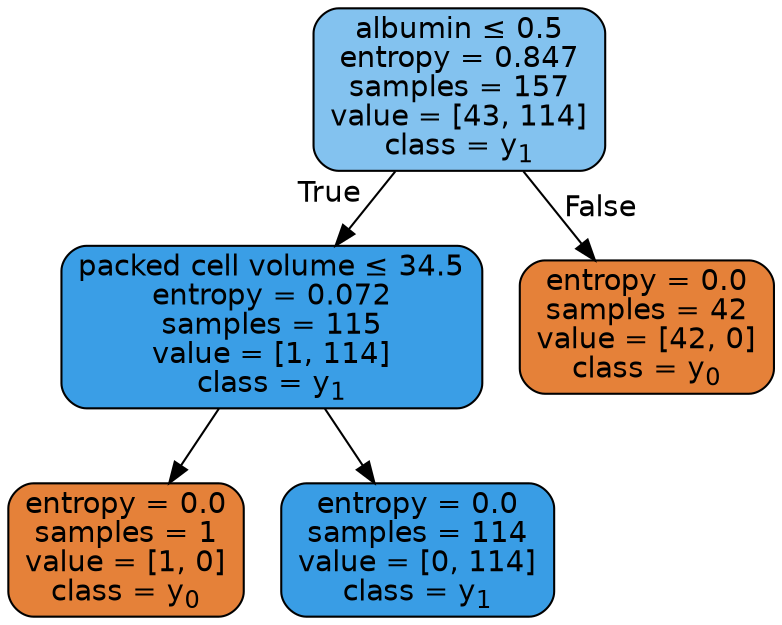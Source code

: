 digraph Tree {
node [shape=box, style="filled, rounded", color="black", fontname=helvetica] ;
edge [fontname=helvetica] ;
0 [label=<albumin &le; 0.5<br/>entropy = 0.847<br/>samples = 157<br/>value = [43, 114]<br/>class = y<SUB>1</SUB>>, fillcolor="#399de59f"] ;
1 [label=<packed cell volume &le; 34.5<br/>entropy = 0.072<br/>samples = 115<br/>value = [1, 114]<br/>class = y<SUB>1</SUB>>, fillcolor="#399de5fd"] ;
0 -> 1 [labeldistance=2.5, labelangle=45, headlabel="True"] ;
2 [label=<entropy = 0.0<br/>samples = 1<br/>value = [1, 0]<br/>class = y<SUB>0</SUB>>, fillcolor="#e58139ff"] ;
1 -> 2 ;
3 [label=<entropy = 0.0<br/>samples = 114<br/>value = [0, 114]<br/>class = y<SUB>1</SUB>>, fillcolor="#399de5ff"] ;
1 -> 3 ;
4 [label=<entropy = 0.0<br/>samples = 42<br/>value = [42, 0]<br/>class = y<SUB>0</SUB>>, fillcolor="#e58139ff"] ;
0 -> 4 [labeldistance=2.5, labelangle=-45, headlabel="False"] ;
}